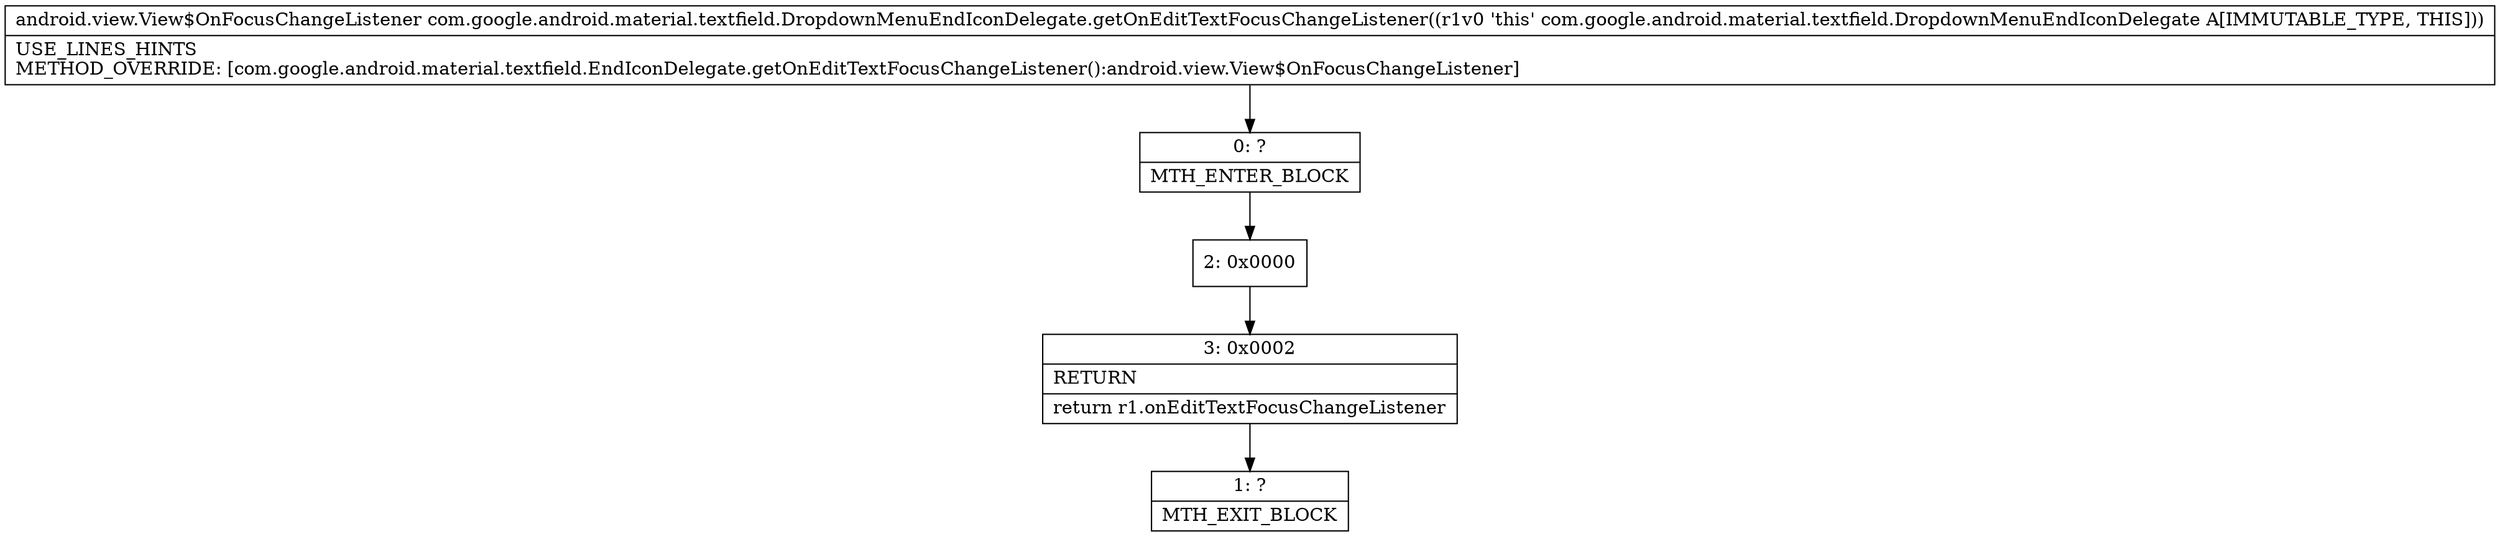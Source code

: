 digraph "CFG forcom.google.android.material.textfield.DropdownMenuEndIconDelegate.getOnEditTextFocusChangeListener()Landroid\/view\/View$OnFocusChangeListener;" {
Node_0 [shape=record,label="{0\:\ ?|MTH_ENTER_BLOCK\l}"];
Node_2 [shape=record,label="{2\:\ 0x0000}"];
Node_3 [shape=record,label="{3\:\ 0x0002|RETURN\l|return r1.onEditTextFocusChangeListener\l}"];
Node_1 [shape=record,label="{1\:\ ?|MTH_EXIT_BLOCK\l}"];
MethodNode[shape=record,label="{android.view.View$OnFocusChangeListener com.google.android.material.textfield.DropdownMenuEndIconDelegate.getOnEditTextFocusChangeListener((r1v0 'this' com.google.android.material.textfield.DropdownMenuEndIconDelegate A[IMMUTABLE_TYPE, THIS]))  | USE_LINES_HINTS\lMETHOD_OVERRIDE: [com.google.android.material.textfield.EndIconDelegate.getOnEditTextFocusChangeListener():android.view.View$OnFocusChangeListener]\l}"];
MethodNode -> Node_0;Node_0 -> Node_2;
Node_2 -> Node_3;
Node_3 -> Node_1;
}

